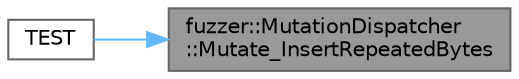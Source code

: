 digraph "fuzzer::MutationDispatcher::Mutate_InsertRepeatedBytes"
{
 // LATEX_PDF_SIZE
  bgcolor="transparent";
  edge [fontname=Helvetica,fontsize=10,labelfontname=Helvetica,labelfontsize=10];
  node [fontname=Helvetica,fontsize=10,shape=box,height=0.2,width=0.4];
  rankdir="RL";
  Node1 [id="Node000001",label="fuzzer::MutationDispatcher\l::Mutate_InsertRepeatedBytes",height=0.2,width=0.4,color="gray40", fillcolor="grey60", style="filled", fontcolor="black",tooltip="Mutates data by inserting several repeated bytes."];
  Node1 -> Node2 [id="edge1_Node000001_Node000002",dir="back",color="steelblue1",style="solid",tooltip=" "];
  Node2 [id="Node000002",label="TEST",height=0.2,width=0.4,color="grey40", fillcolor="white", style="filled",URL="$_fuzzer_unittest_8cpp.html#ae25a0bff85abcd19ee94a5a3e855d405",tooltip=" "];
}
